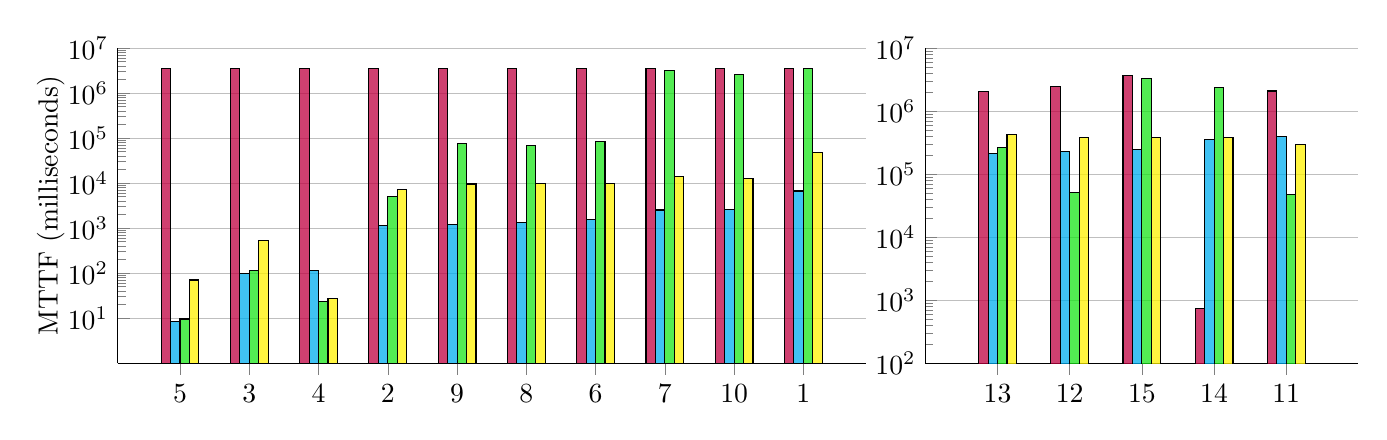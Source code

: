 \begin{tikzpicture}
  \pgfplotsset{
    scale only axis,
  }

  \begin{axis}[
      height=4cm,
      width=9.5cm,
      ybar=0cm,
      bar width=0.12cm,
      ymode = log,
      ylabel style={yshift=-2mm},
      enlarge x limits=0.1,
      axis y line*=left,
      axis x line*=bottom,
      xmin=1, xmax=10,
      ymin=1, ymax=10000000,
      xtick={1, 2, ..., 10},
      xticklabels={5, 3, 4, 2, 9, 8, 6, 7, 10, 1},
      % xlabel={Injected Bug (Validator)},
      ytick={10, 100, 1000, 10000, 100000, 1000000, 10000000},
      ylabel={MTTF (milliseconds)},
      ymajorgrids={true},
      % yminorgrids={true},
      legend style={
        legend columns=-1,
        draw=none,
        at={ (0.5,-0.2) },
        anchor=north
      },
      legend style={/tikz/every even column/.append style={column sep=0.2cm}}]
    ]
    % MTTF QuickCheck
    \addplot[fill=purple, fill opacity=0.75] coordinates {
      (1 ,  3592000)
      (2 ,  3600000)
      (3 ,  3546000)
      (4 ,  3600000)
      (5 ,  3600000)
      (6 ,  3600000)
      (7 ,  3600000)
      (8 ,  3600000)
      (9 ,  3600000)
      (10 , 3600000)
    };

    % MTTF Mutagen (all heuristics)
    \addplot[fill=cyan, fill opacity=0.75] coordinates {
      (1 ,  8.353)
      (2 ,  100.398)
      (3 ,  116.332)
      (4 ,  1158.861 )
      (5 ,  1191.462)
      (6 ,  1313.309)
      (7 ,  1542.087)
      (8 ,  2532.124)
      (9 ,  2610.395)
      (10 , 6693.593)
    };

    % Mutagen (no LIFO)
    \addplot[fill=green!80!gray, fill opacity=0.75] coordinates {
      (1 ,  9.549)
      (2 ,  113.753)
      (3 ,  23.754 )
      (4 ,  5141.757)
      (5 ,  74434.542 )
      (6 ,  69136.47)
      (7 ,  84727.773)
      (8 ,  3120197.169)
      (9 ,  2550397.619)
      (10 , 3585545.639)
    };

    % Mutagen (no reset, 25 random mutations)
    \addplot[fill=yellow, fill opacity=0.75] coordinates {
      (1 ,  70.502)
      (2 ,  526.616)
      (3 ,  27.48 )
      (4 ,  7299.621)
      (5 ,  9568.806)
      (6 ,  9861.168)
      (7 ,  9718.601)
      (8 ,  14258.337)
      (9 ,  12502.811)
      (10 , 47382.467)
    };

    % % Mutagen (no inheritance)
    % \addplot[fill=lime, fill opacity=0.75] coordinates {
    %   (4  , 6693.593)
    %   (5  , 1158.861 )
    %   (2  , 100.398)
    %   (3  , 116.332)
    %   (1  , 8.353)
    %   (7  , 1542.087)
    %   (10 , 2532.124)
    %   (6  , 1313.309)
    %   (9  , 1191.462)
    %   (8  , 2610.395)
    % };

  \end{axis}

\end{tikzpicture}%
\begin{tikzpicture}
  \pgfplotsset{
    scale only axis,
  }

  \begin{axis}[
      height=4cm,
      width=5.5cm,
      ybar=0cm,
      bar width=0.12cm,
      ymode = log,
      ylabel style={yshift=-5mm},
      enlarge x limits=0.25,
      axis y line*=left,
      axis x line*=bottom,
      xmin=11, xmax=15,
      ymin=100, ymax=10000000,
      xtick={11, 12, ..., 15},
      % y axis line style= { draw opacity=0 },
      % xlabel={Injected Bug (Interpreter)},
      % ytick style={draw=none},
      % yticklabels={,,},
      xticklabels={13,12,15,14,11},
      ymajorgrids={true},
      % yminorgrids={true},
      legend style={
        legend columns=-1,
        draw=none,
        at={ (0.5,-0.2) },
        anchor=north
      },
      legend style={/tikz/every even column/.append style={column sep=0.2cm}}]
    ]
    % MTTF QuickCheck
    \addplot[fill=purple, fill opacity=0.75] coordinates {
      (11,  2060484.606)
      (12,  2477732.363)
      (13,  3688510.907)
      (14,  747.279)
      (15,  2091676.732)
    };

   % MTTF Mutagen (all heuristics)
    \addplot[fill=cyan, fill opacity=0.75] coordinates {
      (11, 211180.249)
      (12, 227998.684)
      (13, 243089.017)
      (14, 359260.733)
      (15, 391821.658)
    };

    % Mutagen (no LIFO)
    \addplot[fill=green!80!gray, fill opacity=0.75] coordinates {
      (11, 265949.101)
      (12, 50546.137)
      (13, 3249916.714)
      (14, 2394058.728)
      (15, 46791.904)
    };

    % Mutagen (no reset, 25 random mutations)
    \addplot[fill=yellow, fill opacity=0.75] coordinates {
      (11, 430606.042)
      (12, 383680.995)
      (13, 382987.145)
      (14, 378199.535)
      (15, 290924.107)
    };

    % % Mutagen (no inheritance)
    % \addplot[fill=lime, fill opacity=0.75] coordinates {
    %   (14, 391821.658)
    %   (15, 227998.684)
    %   (12, 211180.249)
    %   (11, 359260.733)
    %   (13, 243089.017)
    % };

  \end{axis}
\end{tikzpicture}

%\begin{tikzpicture}
%\begin{axis}
%\legend{QuickCheck, Mutagen, Mutagen (no LIFO), Mutagen (no reset)} %, Mutagen (no inheritance)}
%\end{axis}
%\end{tikzpicture}
